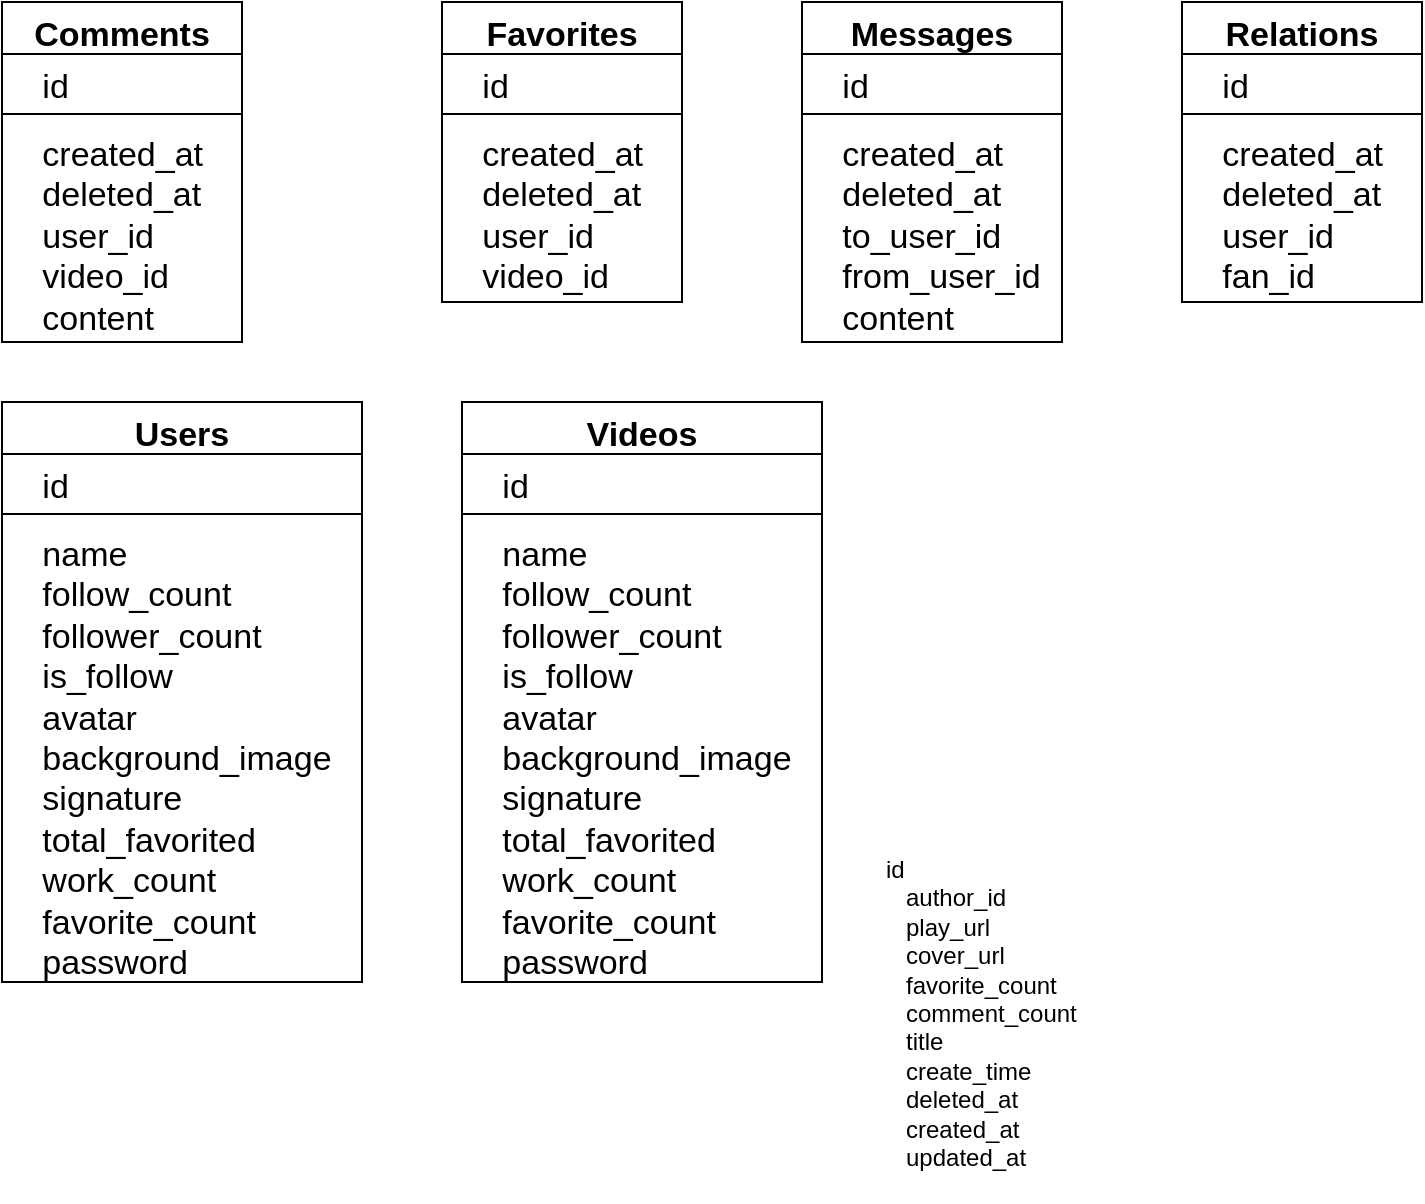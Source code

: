 <mxfile version="21.7.2" type="github">
  <diagram name="第 1 页" id="reo0W4DHmEvqvENfd4CY">
    <mxGraphModel dx="1207" dy="687" grid="1" gridSize="10" guides="1" tooltips="1" connect="1" arrows="1" fold="1" page="1" pageScale="1" pageWidth="827" pageHeight="1169" math="0" shadow="0">
      <root>
        <mxCell id="0" />
        <mxCell id="1" parent="0" />
        <mxCell id="bZsvWBhSHapUdeZmbFc5-8" value="Comments" style="swimlane;fontStyle=1;align=center;verticalAlign=top;childLayout=stackLayout;horizontal=1;startSize=26;horizontalStack=0;resizeParent=1;resizeParentMax=0;resizeLast=0;collapsible=1;marginBottom=0;whiteSpace=wrap;html=1;fillColor=none;fontSize=17;" parent="1" vertex="1">
          <mxGeometry x="60" y="60" width="120" height="170" as="geometry" />
        </mxCell>
        <mxCell id="bZsvWBhSHapUdeZmbFc5-9" value="&amp;nbsp; &amp;nbsp;id" style="text;strokeColor=none;fillColor=none;align=left;verticalAlign=top;spacingLeft=4;spacingRight=4;overflow=hidden;rotatable=0;points=[[0,0.5],[1,0.5]];portConstraint=eastwest;whiteSpace=wrap;html=1;fontSize=17;" parent="bZsvWBhSHapUdeZmbFc5-8" vertex="1">
          <mxGeometry y="26" width="120" height="26" as="geometry" />
        </mxCell>
        <mxCell id="bZsvWBhSHapUdeZmbFc5-10" value="" style="line;strokeWidth=1;fillColor=none;align=left;verticalAlign=middle;spacingTop=-1;spacingLeft=3;spacingRight=3;rotatable=0;labelPosition=right;points=[];portConstraint=eastwest;strokeColor=inherit;fontSize=17;" parent="bZsvWBhSHapUdeZmbFc5-8" vertex="1">
          <mxGeometry y="52" width="120" height="8" as="geometry" />
        </mxCell>
        <mxCell id="bZsvWBhSHapUdeZmbFc5-11" value="&amp;nbsp; &amp;nbsp;created_at&lt;br style=&quot;font-size: 17px;&quot;&gt;&amp;nbsp; &amp;nbsp;deleted_at&lt;br style=&quot;font-size: 17px;&quot;&gt;&amp;nbsp; &amp;nbsp;user_id&lt;br style=&quot;font-size: 17px;&quot;&gt;&amp;nbsp; &amp;nbsp;video_id&lt;br style=&quot;font-size: 17px;&quot;&gt;&amp;nbsp; &amp;nbsp;content" style="text;strokeColor=none;fillColor=none;align=left;verticalAlign=top;spacingLeft=4;spacingRight=4;overflow=hidden;rotatable=0;points=[[0,0.5],[1,0.5]];portConstraint=eastwest;whiteSpace=wrap;html=1;fontSize=17;" parent="bZsvWBhSHapUdeZmbFc5-8" vertex="1">
          <mxGeometry y="60" width="120" height="110" as="geometry" />
        </mxCell>
        <mxCell id="bZsvWBhSHapUdeZmbFc5-12" value="Favorites" style="swimlane;fontStyle=1;align=center;verticalAlign=top;childLayout=stackLayout;horizontal=1;startSize=26;horizontalStack=0;resizeParent=1;resizeParentMax=0;resizeLast=0;collapsible=1;marginBottom=0;whiteSpace=wrap;html=1;fillColor=none;fontSize=17;" parent="1" vertex="1">
          <mxGeometry x="280" y="60" width="120" height="150" as="geometry" />
        </mxCell>
        <mxCell id="bZsvWBhSHapUdeZmbFc5-13" value="&amp;nbsp; &amp;nbsp;id" style="text;strokeColor=none;fillColor=none;align=left;verticalAlign=top;spacingLeft=4;spacingRight=4;overflow=hidden;rotatable=0;points=[[0,0.5],[1,0.5]];portConstraint=eastwest;whiteSpace=wrap;html=1;fontSize=17;" parent="bZsvWBhSHapUdeZmbFc5-12" vertex="1">
          <mxGeometry y="26" width="120" height="26" as="geometry" />
        </mxCell>
        <mxCell id="bZsvWBhSHapUdeZmbFc5-14" value="" style="line;strokeWidth=1;fillColor=none;align=left;verticalAlign=middle;spacingTop=-1;spacingLeft=3;spacingRight=3;rotatable=0;labelPosition=right;points=[];portConstraint=eastwest;strokeColor=inherit;fontSize=17;" parent="bZsvWBhSHapUdeZmbFc5-12" vertex="1">
          <mxGeometry y="52" width="120" height="8" as="geometry" />
        </mxCell>
        <mxCell id="bZsvWBhSHapUdeZmbFc5-15" value="&amp;nbsp; &amp;nbsp;created_at&lt;br style=&quot;font-size: 17px;&quot;&gt;&amp;nbsp; &amp;nbsp;deleted_at&lt;br style=&quot;font-size: 17px;&quot;&gt;&amp;nbsp; &amp;nbsp;user_id&lt;br style=&quot;font-size: 17px;&quot;&gt;&amp;nbsp; &amp;nbsp;video_id" style="text;strokeColor=none;fillColor=none;align=left;verticalAlign=top;spacingLeft=4;spacingRight=4;overflow=hidden;rotatable=0;points=[[0,0.5],[1,0.5]];portConstraint=eastwest;whiteSpace=wrap;html=1;fontSize=17;" parent="bZsvWBhSHapUdeZmbFc5-12" vertex="1">
          <mxGeometry y="60" width="120" height="90" as="geometry" />
        </mxCell>
        <mxCell id="Z4dZEFHS-xQUXx2j8VDQ-1" value="Messages" style="swimlane;fontStyle=1;align=center;verticalAlign=top;childLayout=stackLayout;horizontal=1;startSize=26;horizontalStack=0;resizeParent=1;resizeParentMax=0;resizeLast=0;collapsible=1;marginBottom=0;whiteSpace=wrap;html=1;fillColor=none;fontSize=17;" parent="1" vertex="1">
          <mxGeometry x="460" y="60" width="130" height="170" as="geometry" />
        </mxCell>
        <mxCell id="Z4dZEFHS-xQUXx2j8VDQ-2" value="&amp;nbsp; &amp;nbsp;id" style="text;strokeColor=none;fillColor=none;align=left;verticalAlign=top;spacingLeft=4;spacingRight=4;overflow=hidden;rotatable=0;points=[[0,0.5],[1,0.5]];portConstraint=eastwest;whiteSpace=wrap;html=1;fontSize=17;" parent="Z4dZEFHS-xQUXx2j8VDQ-1" vertex="1">
          <mxGeometry y="26" width="130" height="26" as="geometry" />
        </mxCell>
        <mxCell id="Z4dZEFHS-xQUXx2j8VDQ-3" value="" style="line;strokeWidth=1;fillColor=none;align=left;verticalAlign=middle;spacingTop=-1;spacingLeft=3;spacingRight=3;rotatable=0;labelPosition=right;points=[];portConstraint=eastwest;strokeColor=inherit;fontSize=17;" parent="Z4dZEFHS-xQUXx2j8VDQ-1" vertex="1">
          <mxGeometry y="52" width="130" height="8" as="geometry" />
        </mxCell>
        <mxCell id="Z4dZEFHS-xQUXx2j8VDQ-4" value="&amp;nbsp; &amp;nbsp;created_at&lt;br style=&quot;font-size: 17px;&quot;&gt;&amp;nbsp; &amp;nbsp;deleted_at&lt;br style=&quot;font-size: 17px;&quot;&gt;&amp;nbsp; &amp;nbsp;to_user_id&lt;br style=&quot;font-size: 17px;&quot;&gt;&amp;nbsp; &amp;nbsp;from_user_id&lt;br&gt;&amp;nbsp; &amp;nbsp;content" style="text;strokeColor=none;fillColor=none;align=left;verticalAlign=top;spacingLeft=4;spacingRight=4;overflow=hidden;rotatable=0;points=[[0,0.5],[1,0.5]];portConstraint=eastwest;whiteSpace=wrap;html=1;fontSize=17;" parent="Z4dZEFHS-xQUXx2j8VDQ-1" vertex="1">
          <mxGeometry y="60" width="130" height="110" as="geometry" />
        </mxCell>
        <mxCell id="9vWG8fhy7meuwxoPo0FC-1" value="Relations" style="swimlane;fontStyle=1;align=center;verticalAlign=top;childLayout=stackLayout;horizontal=1;startSize=26;horizontalStack=0;resizeParent=1;resizeParentMax=0;resizeLast=0;collapsible=1;marginBottom=0;whiteSpace=wrap;html=1;fillColor=none;fontSize=17;" vertex="1" parent="1">
          <mxGeometry x="650" y="60" width="120" height="150" as="geometry" />
        </mxCell>
        <mxCell id="9vWG8fhy7meuwxoPo0FC-2" value="&amp;nbsp; &amp;nbsp;id" style="text;strokeColor=none;fillColor=none;align=left;verticalAlign=top;spacingLeft=4;spacingRight=4;overflow=hidden;rotatable=0;points=[[0,0.5],[1,0.5]];portConstraint=eastwest;whiteSpace=wrap;html=1;fontSize=17;" vertex="1" parent="9vWG8fhy7meuwxoPo0FC-1">
          <mxGeometry y="26" width="120" height="26" as="geometry" />
        </mxCell>
        <mxCell id="9vWG8fhy7meuwxoPo0FC-3" value="" style="line;strokeWidth=1;fillColor=none;align=left;verticalAlign=middle;spacingTop=-1;spacingLeft=3;spacingRight=3;rotatable=0;labelPosition=right;points=[];portConstraint=eastwest;strokeColor=inherit;fontSize=17;" vertex="1" parent="9vWG8fhy7meuwxoPo0FC-1">
          <mxGeometry y="52" width="120" height="8" as="geometry" />
        </mxCell>
        <mxCell id="9vWG8fhy7meuwxoPo0FC-4" value="&amp;nbsp; &amp;nbsp;created_at&lt;br style=&quot;font-size: 17px;&quot;&gt;&amp;nbsp; &amp;nbsp;deleted_at&lt;br style=&quot;font-size: 17px;&quot;&gt;&amp;nbsp; &amp;nbsp;user_id&lt;br&gt;&amp;nbsp; &amp;nbsp;fan_id" style="text;strokeColor=none;fillColor=none;align=left;verticalAlign=top;spacingLeft=4;spacingRight=4;overflow=hidden;rotatable=0;points=[[0,0.5],[1,0.5]];portConstraint=eastwest;whiteSpace=wrap;html=1;fontSize=17;" vertex="1" parent="9vWG8fhy7meuwxoPo0FC-1">
          <mxGeometry y="60" width="120" height="90" as="geometry" />
        </mxCell>
        <mxCell id="9vWG8fhy7meuwxoPo0FC-14" value="Users" style="swimlane;fontStyle=1;align=center;verticalAlign=top;childLayout=stackLayout;horizontal=1;startSize=26;horizontalStack=0;resizeParent=1;resizeParentMax=0;resizeLast=0;collapsible=1;marginBottom=0;whiteSpace=wrap;html=1;fillColor=none;fontSize=17;" vertex="1" parent="1">
          <mxGeometry x="60" y="260" width="180" height="290" as="geometry" />
        </mxCell>
        <mxCell id="9vWG8fhy7meuwxoPo0FC-15" value="&amp;nbsp; &amp;nbsp;id" style="text;strokeColor=none;fillColor=none;align=left;verticalAlign=top;spacingLeft=4;spacingRight=4;overflow=hidden;rotatable=0;points=[[0,0.5],[1,0.5]];portConstraint=eastwest;whiteSpace=wrap;html=1;fontSize=17;" vertex="1" parent="9vWG8fhy7meuwxoPo0FC-14">
          <mxGeometry y="26" width="180" height="26" as="geometry" />
        </mxCell>
        <mxCell id="9vWG8fhy7meuwxoPo0FC-16" value="" style="line;strokeWidth=1;fillColor=none;align=left;verticalAlign=middle;spacingTop=-1;spacingLeft=3;spacingRight=3;rotatable=0;labelPosition=right;points=[];portConstraint=eastwest;strokeColor=inherit;fontSize=17;" vertex="1" parent="9vWG8fhy7meuwxoPo0FC-14">
          <mxGeometry y="52" width="180" height="8" as="geometry" />
        </mxCell>
        <mxCell id="9vWG8fhy7meuwxoPo0FC-17" value="&lt;div&gt;&amp;nbsp; &amp;nbsp;name&amp;nbsp; &amp;nbsp; &amp;nbsp; &amp;nbsp; &amp;nbsp; &amp;nbsp; &amp;nbsp;&lt;/div&gt;&lt;div&gt;&amp;nbsp; &amp;nbsp;follow_count&amp;nbsp; &amp;nbsp; &amp;nbsp;&lt;/div&gt;&lt;div&gt;&amp;nbsp; &amp;nbsp;follower_count&amp;nbsp; &amp;nbsp;&lt;/div&gt;&lt;div&gt;&amp;nbsp; &amp;nbsp;is_follow&amp;nbsp; &amp;nbsp; &amp;nbsp; &amp;nbsp;&amp;nbsp;&lt;/div&gt;&lt;div&gt;&amp;nbsp; &amp;nbsp;avatar&amp;nbsp; &amp;nbsp; &amp;nbsp; &amp;nbsp; &amp;nbsp; &amp;nbsp;&lt;/div&gt;&lt;div&gt;&amp;nbsp; &amp;nbsp;background_image&amp;nbsp;&lt;/div&gt;&lt;div&gt;&amp;nbsp; &amp;nbsp;signature&amp;nbsp; &amp;nbsp; &amp;nbsp; &amp;nbsp;&amp;nbsp;&lt;/div&gt;&lt;div&gt;&amp;nbsp; &amp;nbsp;total_favorited&amp;nbsp;&amp;nbsp;&lt;/div&gt;&lt;div&gt;&amp;nbsp; &amp;nbsp;work_count&amp;nbsp; &amp;nbsp; &amp;nbsp; &amp;nbsp;&lt;/div&gt;&lt;div&gt;&amp;nbsp; &amp;nbsp;favorite_count&amp;nbsp; &amp;nbsp;&lt;/div&gt;&lt;div&gt;&amp;nbsp; &amp;nbsp;password&amp;nbsp; &amp;nbsp; &amp;nbsp; &amp;nbsp; &amp;nbsp;&lt;/div&gt;&lt;div&gt;&lt;br&gt;&lt;/div&gt;" style="text;strokeColor=none;fillColor=none;align=left;verticalAlign=top;spacingLeft=4;spacingRight=4;overflow=hidden;rotatable=0;points=[[0,0.5],[1,0.5]];portConstraint=eastwest;whiteSpace=wrap;html=1;fontSize=17;" vertex="1" parent="9vWG8fhy7meuwxoPo0FC-14">
          <mxGeometry y="60" width="180" height="230" as="geometry" />
        </mxCell>
        <mxCell id="9vWG8fhy7meuwxoPo0FC-18" value="id             &#xa;   author_id      &#xa;   play_url       &#xa;   cover_url      &#xa;   favorite_count &#xa;   comment_count  &#xa;   title          &#xa;   create_time    &#xa;   deleted_at     &#xa;   created_at     &#xa;   updated_at" style="text;whiteSpace=wrap;" vertex="1" parent="1">
          <mxGeometry x="500" y="480" width="140" height="180" as="geometry" />
        </mxCell>
        <mxCell id="9vWG8fhy7meuwxoPo0FC-19" value="Videos" style="swimlane;fontStyle=1;align=center;verticalAlign=top;childLayout=stackLayout;horizontal=1;startSize=26;horizontalStack=0;resizeParent=1;resizeParentMax=0;resizeLast=0;collapsible=1;marginBottom=0;whiteSpace=wrap;html=1;fillColor=none;fontSize=17;" vertex="1" parent="1">
          <mxGeometry x="290" y="260" width="180" height="290" as="geometry" />
        </mxCell>
        <mxCell id="9vWG8fhy7meuwxoPo0FC-20" value="&amp;nbsp; &amp;nbsp;id" style="text;strokeColor=none;fillColor=none;align=left;verticalAlign=top;spacingLeft=4;spacingRight=4;overflow=hidden;rotatable=0;points=[[0,0.5],[1,0.5]];portConstraint=eastwest;whiteSpace=wrap;html=1;fontSize=17;" vertex="1" parent="9vWG8fhy7meuwxoPo0FC-19">
          <mxGeometry y="26" width="180" height="26" as="geometry" />
        </mxCell>
        <mxCell id="9vWG8fhy7meuwxoPo0FC-21" value="" style="line;strokeWidth=1;fillColor=none;align=left;verticalAlign=middle;spacingTop=-1;spacingLeft=3;spacingRight=3;rotatable=0;labelPosition=right;points=[];portConstraint=eastwest;strokeColor=inherit;fontSize=17;" vertex="1" parent="9vWG8fhy7meuwxoPo0FC-19">
          <mxGeometry y="52" width="180" height="8" as="geometry" />
        </mxCell>
        <mxCell id="9vWG8fhy7meuwxoPo0FC-22" value="&lt;div&gt;&amp;nbsp; &amp;nbsp;name&amp;nbsp; &amp;nbsp; &amp;nbsp; &amp;nbsp; &amp;nbsp; &amp;nbsp; &amp;nbsp;&lt;/div&gt;&lt;div&gt;&amp;nbsp; &amp;nbsp;follow_count&amp;nbsp; &amp;nbsp; &amp;nbsp;&lt;/div&gt;&lt;div&gt;&amp;nbsp; &amp;nbsp;follower_count&amp;nbsp; &amp;nbsp;&lt;/div&gt;&lt;div&gt;&amp;nbsp; &amp;nbsp;is_follow&amp;nbsp; &amp;nbsp; &amp;nbsp; &amp;nbsp;&amp;nbsp;&lt;/div&gt;&lt;div&gt;&amp;nbsp; &amp;nbsp;avatar&amp;nbsp; &amp;nbsp; &amp;nbsp; &amp;nbsp; &amp;nbsp; &amp;nbsp;&lt;/div&gt;&lt;div&gt;&amp;nbsp; &amp;nbsp;background_image&amp;nbsp;&lt;/div&gt;&lt;div&gt;&amp;nbsp; &amp;nbsp;signature&amp;nbsp; &amp;nbsp; &amp;nbsp; &amp;nbsp;&amp;nbsp;&lt;/div&gt;&lt;div&gt;&amp;nbsp; &amp;nbsp;total_favorited&amp;nbsp;&amp;nbsp;&lt;/div&gt;&lt;div&gt;&amp;nbsp; &amp;nbsp;work_count&amp;nbsp; &amp;nbsp; &amp;nbsp; &amp;nbsp;&lt;/div&gt;&lt;div&gt;&amp;nbsp; &amp;nbsp;favorite_count&amp;nbsp; &amp;nbsp;&lt;/div&gt;&lt;div&gt;&amp;nbsp; &amp;nbsp;password&amp;nbsp; &amp;nbsp; &amp;nbsp; &amp;nbsp; &amp;nbsp;&lt;/div&gt;&lt;div&gt;&lt;br&gt;&lt;/div&gt;" style="text;strokeColor=none;fillColor=none;align=left;verticalAlign=top;spacingLeft=4;spacingRight=4;overflow=hidden;rotatable=0;points=[[0,0.5],[1,0.5]];portConstraint=eastwest;whiteSpace=wrap;html=1;fontSize=17;" vertex="1" parent="9vWG8fhy7meuwxoPo0FC-19">
          <mxGeometry y="60" width="180" height="230" as="geometry" />
        </mxCell>
      </root>
    </mxGraphModel>
  </diagram>
</mxfile>
